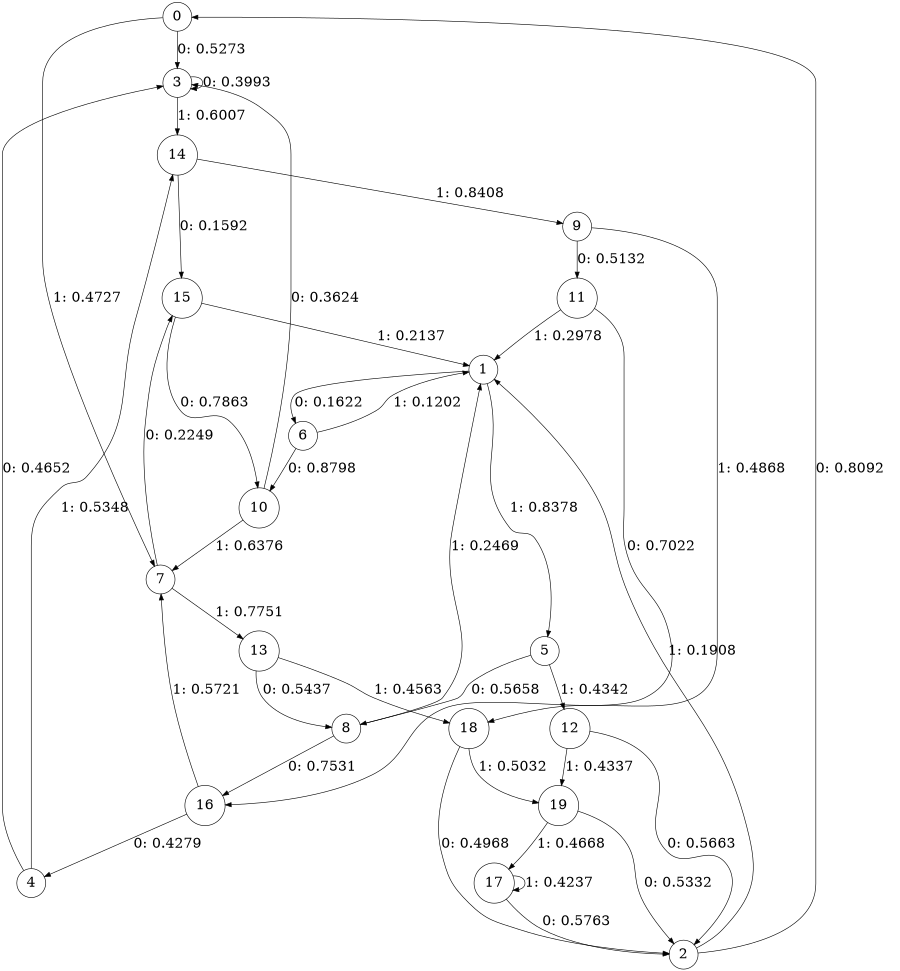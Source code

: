 digraph "ch6randomL8" {
size = "6,8.5";
ratio = "fill";
node [shape = circle];
node [fontsize = 24];
edge [fontsize = 24];
0 -> 3 [label = "0: 0.5273   "];
0 -> 7 [label = "1: 0.4727   "];
1 -> 6 [label = "0: 0.1622   "];
1 -> 5 [label = "1: 0.8378   "];
2 -> 0 [label = "0: 0.8092   "];
2 -> 1 [label = "1: 0.1908   "];
3 -> 3 [label = "0: 0.3993   "];
3 -> 14 [label = "1: 0.6007   "];
4 -> 3 [label = "0: 0.4652   "];
4 -> 14 [label = "1: 0.5348   "];
5 -> 8 [label = "0: 0.5658   "];
5 -> 12 [label = "1: 0.4342   "];
6 -> 10 [label = "0: 0.8798   "];
6 -> 1 [label = "1: 0.1202   "];
7 -> 15 [label = "0: 0.2249   "];
7 -> 13 [label = "1: 0.7751   "];
8 -> 16 [label = "0: 0.7531   "];
8 -> 1 [label = "1: 0.2469   "];
9 -> 11 [label = "0: 0.5132   "];
9 -> 18 [label = "1: 0.4868   "];
10 -> 3 [label = "0: 0.3624   "];
10 -> 7 [label = "1: 0.6376   "];
11 -> 16 [label = "0: 0.7022   "];
11 -> 1 [label = "1: 0.2978   "];
12 -> 2 [label = "0: 0.5663   "];
12 -> 19 [label = "1: 0.4337   "];
13 -> 8 [label = "0: 0.5437   "];
13 -> 18 [label = "1: 0.4563   "];
14 -> 15 [label = "0: 0.1592   "];
14 -> 9 [label = "1: 0.8408   "];
15 -> 10 [label = "0: 0.7863   "];
15 -> 1 [label = "1: 0.2137   "];
16 -> 4 [label = "0: 0.4279   "];
16 -> 7 [label = "1: 0.5721   "];
17 -> 2 [label = "0: 0.5763   "];
17 -> 17 [label = "1: 0.4237   "];
18 -> 2 [label = "0: 0.4968   "];
18 -> 19 [label = "1: 0.5032   "];
19 -> 2 [label = "0: 0.5332   "];
19 -> 17 [label = "1: 0.4668   "];
}